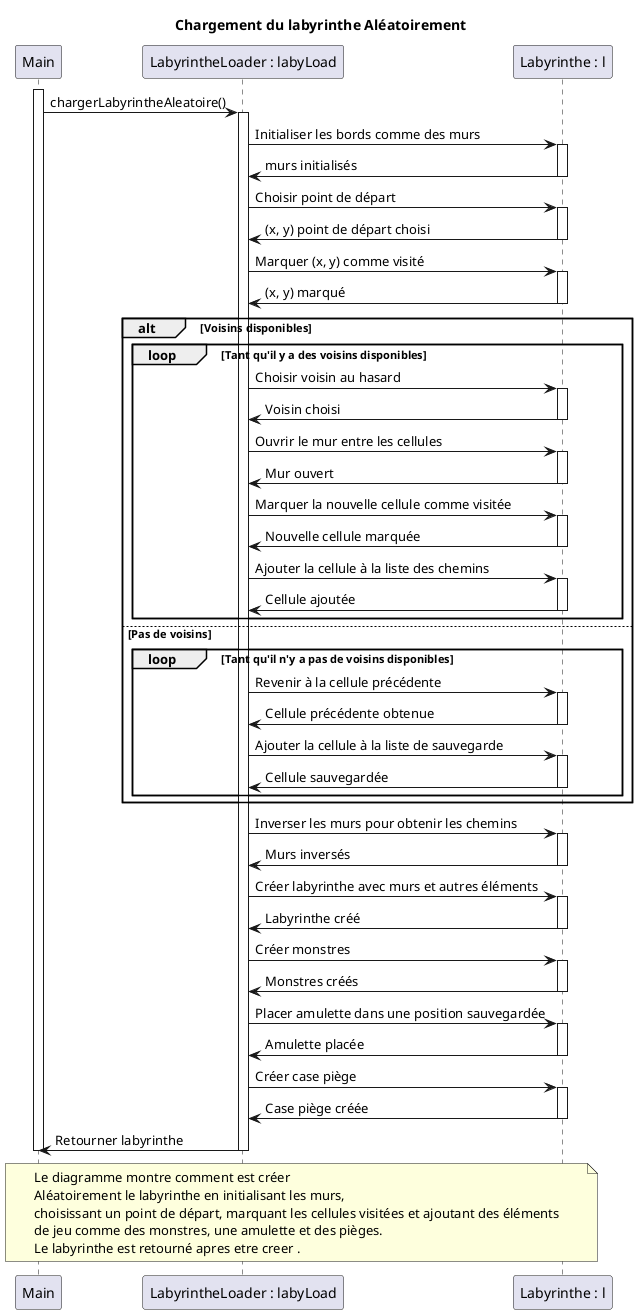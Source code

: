 @startuml
title : Chargement du labyrinthe Aléatoirement
participant Main
participant "LabyrintheLoader : labyLoad" as A
participant "Labyrinthe : l" as L

activate Main
Main -> A: chargerLabyrintheAleatoire()
activate A

A -> L: Initialiser les bords comme des murs
activate L
L -> A: murs initialisés
deactivate L

A -> L: Choisir point de départ
activate L
L -> A: (x, y) point de départ choisi
deactivate L

A -> L: Marquer (x, y) comme visité
activate L
L -> A: (x, y) marqué
deactivate L

alt Voisins disponibles
    loop Tant qu'il y a des voisins disponibles
        A -> L: Choisir voisin au hasard
        activate L
        L -> A: Voisin choisi
        deactivate L
        
        A -> L: Ouvrir le mur entre les cellules
        activate L
        L -> A: Mur ouvert
        deactivate L
        
        A -> L: Marquer la nouvelle cellule comme visitée
        activate L
        L -> A: Nouvelle cellule marquée
        deactivate L
        
        A -> L: Ajouter la cellule à la liste des chemins
        activate L
        L -> A: Cellule ajoutée
        deactivate L
    end
else Pas de voisins
    loop Tant qu'il n'y a pas de voisins disponibles
        A -> L: Revenir à la cellule précédente
        activate L
        L -> A: Cellule précédente obtenue
        deactivate L
        
        A -> L: Ajouter la cellule à la liste de sauvegarde
        activate L
        L -> A: Cellule sauvegardée
        deactivate L
    end
end

A -> L: Inverser les murs pour obtenir les chemins
activate L
L -> A: Murs inversés
deactivate L

A -> L: Créer labyrinthe avec murs et autres éléments
activate L
L -> A: Labyrinthe créé
deactivate L

A -> L: Créer monstres
activate L
L -> A: Monstres créés
deactivate L

A -> L: Placer amulette dans une position sauvegardée
activate L
L -> A: Amulette placée
deactivate L

A -> L: Créer case piège
activate L
L -> A: Case piège créée
deactivate L

A -> Main: Retourner labyrinthe
deactivate A
deactivate Main
note across
Le diagramme montre comment est créer
Aléatoirement le labyrinthe en initialisant les murs,
choisissant un point de départ, marquant les cellules visitées et ajoutant des éléments
de jeu comme des monstres, une amulette et des pièges.
Le labyrinthe est retourné apres etre creer .
end note
@enduml